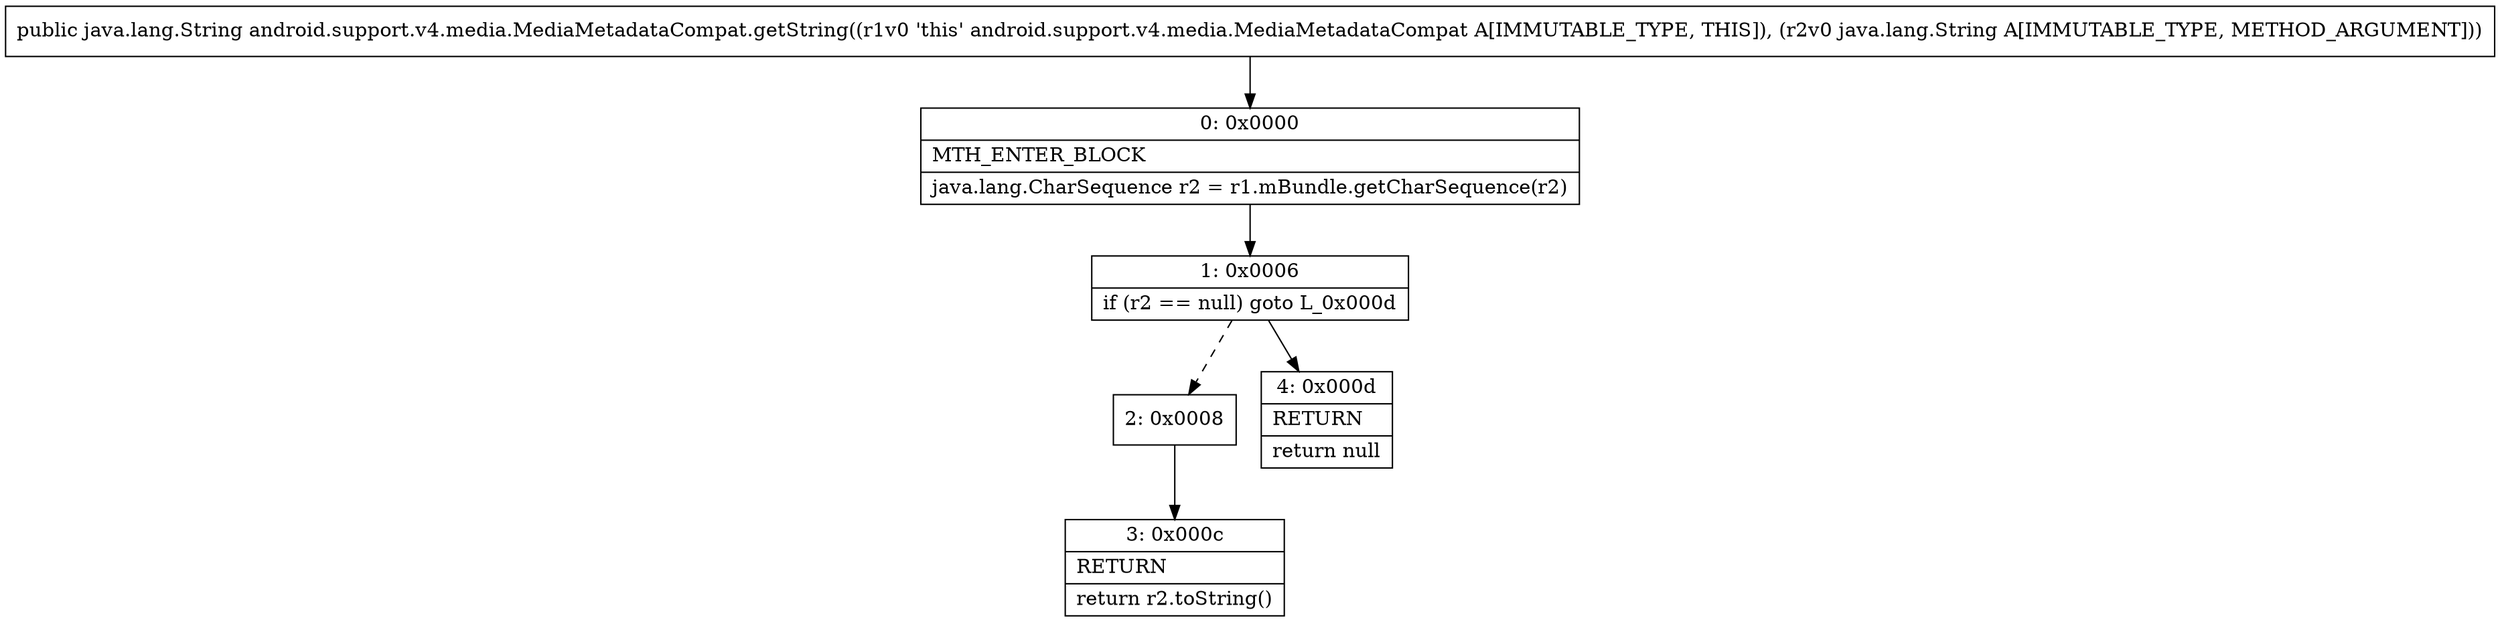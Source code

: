 digraph "CFG forandroid.support.v4.media.MediaMetadataCompat.getString(Ljava\/lang\/String;)Ljava\/lang\/String;" {
Node_0 [shape=record,label="{0\:\ 0x0000|MTH_ENTER_BLOCK\l|java.lang.CharSequence r2 = r1.mBundle.getCharSequence(r2)\l}"];
Node_1 [shape=record,label="{1\:\ 0x0006|if (r2 == null) goto L_0x000d\l}"];
Node_2 [shape=record,label="{2\:\ 0x0008}"];
Node_3 [shape=record,label="{3\:\ 0x000c|RETURN\l|return r2.toString()\l}"];
Node_4 [shape=record,label="{4\:\ 0x000d|RETURN\l|return null\l}"];
MethodNode[shape=record,label="{public java.lang.String android.support.v4.media.MediaMetadataCompat.getString((r1v0 'this' android.support.v4.media.MediaMetadataCompat A[IMMUTABLE_TYPE, THIS]), (r2v0 java.lang.String A[IMMUTABLE_TYPE, METHOD_ARGUMENT])) }"];
MethodNode -> Node_0;
Node_0 -> Node_1;
Node_1 -> Node_2[style=dashed];
Node_1 -> Node_4;
Node_2 -> Node_3;
}

